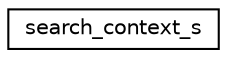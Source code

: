 digraph "类继承关系图"
{
  edge [fontname="Helvetica",fontsize="10",labelfontname="Helvetica",labelfontsize="10"];
  node [fontname="Helvetica",fontsize="10",shape=record];
  rankdir="LR";
  Node0 [label="search_context_s",height=0.2,width=0.4,color="black", fillcolor="white", style="filled",URL="$structsearch__context__s.html"];
}
